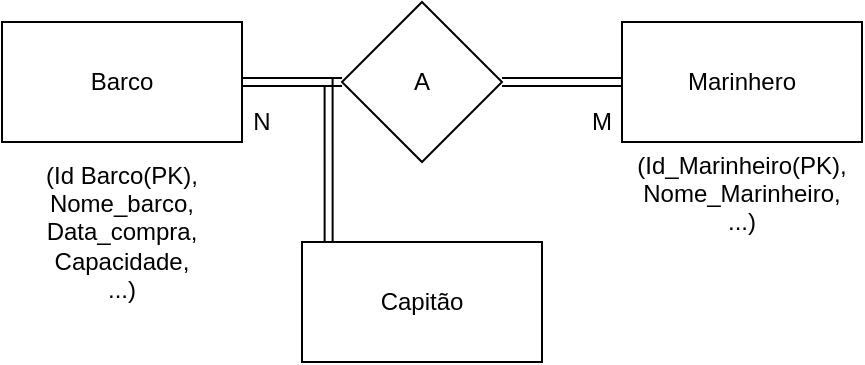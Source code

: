 <mxfile version="26.2.14">
  <diagram name="Página-1" id="WkPjr6Rg9MQp5OxfBgcm">
    <mxGraphModel dx="834" dy="459" grid="1" gridSize="10" guides="1" tooltips="1" connect="1" arrows="1" fold="1" page="1" pageScale="1" pageWidth="827" pageHeight="1169" math="0" shadow="0">
      <root>
        <mxCell id="0" />
        <mxCell id="1" parent="0" />
        <mxCell id="acpnoQNmcsYS-xNyhajR-1" value="" style="rounded=0;whiteSpace=wrap;html=1;" vertex="1" parent="1">
          <mxGeometry x="10" y="10" width="120" height="60" as="geometry" />
        </mxCell>
        <mxCell id="acpnoQNmcsYS-xNyhajR-27" style="edgeStyle=orthogonalEdgeStyle;rounded=0;orthogonalLoop=1;jettySize=auto;html=1;strokeColor=none;" edge="1" parent="1" source="acpnoQNmcsYS-xNyhajR-3" target="acpnoQNmcsYS-xNyhajR-17">
          <mxGeometry relative="1" as="geometry" />
        </mxCell>
        <mxCell id="acpnoQNmcsYS-xNyhajR-28" style="edgeStyle=orthogonalEdgeStyle;rounded=0;orthogonalLoop=1;jettySize=auto;html=1;entryX=0;entryY=0.5;entryDx=0;entryDy=0;endArrow=none;startFill=0;shape=link;" edge="1" parent="1" source="acpnoQNmcsYS-xNyhajR-3" target="acpnoQNmcsYS-xNyhajR-17">
          <mxGeometry relative="1" as="geometry" />
        </mxCell>
        <mxCell id="acpnoQNmcsYS-xNyhajR-3" value="Barco" style="rounded=0;whiteSpace=wrap;html=1;" vertex="1" parent="1">
          <mxGeometry x="10" y="10" width="120" height="60" as="geometry" />
        </mxCell>
        <mxCell id="acpnoQNmcsYS-xNyhajR-13" value="(Id Barco(PK),&lt;div&gt;Nome_barco,&lt;/div&gt;&lt;div&gt;Data_compra,&lt;/div&gt;&lt;div&gt;Capacidade,&lt;/div&gt;&lt;div&gt;...)&lt;/div&gt;" style="text;html=1;align=center;verticalAlign=middle;whiteSpace=wrap;rounded=0;" vertex="1" parent="1">
          <mxGeometry x="10" y="75" width="120" height="80" as="geometry" />
        </mxCell>
        <mxCell id="acpnoQNmcsYS-xNyhajR-35" style="edgeStyle=orthogonalEdgeStyle;rounded=0;orthogonalLoop=1;jettySize=auto;html=1;entryX=0;entryY=0.5;entryDx=0;entryDy=0;endArrow=none;startFill=0;shape=link;" edge="1" parent="1" source="acpnoQNmcsYS-xNyhajR-17" target="acpnoQNmcsYS-xNyhajR-31">
          <mxGeometry relative="1" as="geometry" />
        </mxCell>
        <mxCell id="acpnoQNmcsYS-xNyhajR-17" value="A" style="rhombus;whiteSpace=wrap;html=1;" vertex="1" parent="1">
          <mxGeometry x="180" width="80" height="80" as="geometry" />
        </mxCell>
        <mxCell id="acpnoQNmcsYS-xNyhajR-21" value="N" style="text;html=1;align=center;verticalAlign=middle;whiteSpace=wrap;rounded=0;" vertex="1" parent="1">
          <mxGeometry x="130" y="50" width="20" height="20" as="geometry" />
        </mxCell>
        <mxCell id="acpnoQNmcsYS-xNyhajR-31" value="Marinhero" style="rounded=0;whiteSpace=wrap;html=1;" vertex="1" parent="1">
          <mxGeometry x="320" y="10" width="120" height="60" as="geometry" />
        </mxCell>
        <mxCell id="acpnoQNmcsYS-xNyhajR-32" value="M" style="text;html=1;align=center;verticalAlign=middle;whiteSpace=wrap;rounded=0;" vertex="1" parent="1">
          <mxGeometry x="280" y="45" width="60" height="30" as="geometry" />
        </mxCell>
        <mxCell id="acpnoQNmcsYS-xNyhajR-33" value="(Id_Marinheiro(PK),&lt;div&gt;Nome_Marinheiro,&lt;/div&gt;&lt;div&gt;...)&lt;/div&gt;&lt;div&gt;&lt;br&gt;&lt;/div&gt;&lt;div&gt;&lt;br&gt;&lt;/div&gt;" style="text;html=1;align=center;verticalAlign=middle;whiteSpace=wrap;rounded=0;" vertex="1" parent="1">
          <mxGeometry x="320" y="70" width="120" height="80" as="geometry" />
        </mxCell>
        <mxCell id="acpnoQNmcsYS-xNyhajR-36" value="Capitão" style="rounded=0;whiteSpace=wrap;html=1;" vertex="1" parent="1">
          <mxGeometry x="160" y="120" width="120" height="60" as="geometry" />
        </mxCell>
        <mxCell id="acpnoQNmcsYS-xNyhajR-40" style="edgeStyle=orthogonalEdgeStyle;rounded=0;orthogonalLoop=1;jettySize=auto;html=1;entryX=0.111;entryY=-0.005;entryDx=0;entryDy=0;entryPerimeter=0;shape=link;" edge="1" parent="1" source="acpnoQNmcsYS-xNyhajR-3" target="acpnoQNmcsYS-xNyhajR-36">
          <mxGeometry relative="1" as="geometry" />
        </mxCell>
      </root>
    </mxGraphModel>
  </diagram>
</mxfile>
